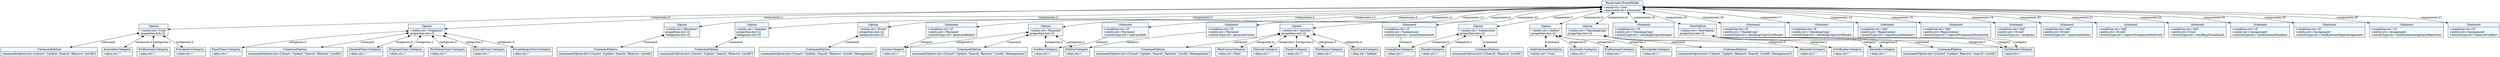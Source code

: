 
    digraph xtext {
    fontname = "Bitstream Vera Sans"
    fontsize = 8
    node[
        shape=record,
        style=filled,
        fillcolor=aliceblue
    ]
    nodesep = 0.3
    edge[dir=black,arrowtail=empty]


4385987888 -> 4386020096 [label="components:0" arrowtail=diamond dir=both]
4386020096 -> 4386018640 [label="command" arrowtail=diamond dir=both]
4386018640[label="{:CommandOption|commandsOption:list=['Insert','Update','Search','Remove','ListAll']\l}"]
4386020096 -> 4386017576 [label="categories:0" arrowtail=diamond dir=both]
4386017576[label="{Associado:Category|+alias:str=''\l}"]
4386020096 -> 4386020040 [label="categories:1" arrowtail=diamond dir=both]
4386020040[label="{Profissional:Category|+alias:str=''\l}"]
4386020096 -> 4386019088 [label="categories:2" arrowtail=diamond dir=both]
4386019088[label="{Estudante:Category|+alias:str=''\l}"]
4386020096[label="{:Option|+entity:str='User'\lproperties:list=[]\l}"]
4385987888 -> 4386018080 [label="components:1" arrowtail=diamond dir=both]
4386018080 -> 4386021104 [label="command" arrowtail=diamond dir=both]
4386021104[label="{:CommandOption|commandsOption:list=['Insert','Update','Search','Remove','ListAll']\l}"]
4386018080 -> 4386019480 [label="categories:0" arrowtail=diamond dir=both]
4386019480[label="{GeneralChair:Category|+alias:str=''\l}"]
4386018080 -> 4386055672 [label="categories:1" arrowtail=diamond dir=both]
4386055672[label="{ProgramChair:Category|+alias:str=''\l}"]
4386018080 -> 4386057576 [label="categories:2" arrowtail=diamond dir=both]
4386057576[label="{WorkshopChair:Category|+alias:str=''\l}"]
4386018080 -> 4386056904 [label="categories:3" arrowtail=diamond dir=both]
4386056904[label="{TutorialChair:Category|+alias:str=''\l}"]
4386018080 -> 4386056680 [label="categories:4" arrowtail=diamond dir=both]
4386056680[label="{ProceedingsChair:Category|+alias:str=''\l}"]
4386018080 -> 4386055616 [label="categories:5" arrowtail=diamond dir=both]
4386055616[label="{PanelChair:Category|+alias:str=''\l}"]
4386018080[label="{:Option|+entity:str='Organizer'\lproperties:list=[]\l}"]
4385987888 -> 4386017968 [label="components:2" arrowtail=diamond dir=both]
4386017968 -> 4386018024 [label="command" arrowtail=diamond dir=both]
4386018024[label="{:CommandOption|commandsOption:list=['Insert','Update','Search','Remove','ListAll']\l}"]
4386017968[label="{:Option|+entity:str='Reviewer'\lproperties:list=[]\lcategories:list=[]\l}"]
4385987888 -> 4386018416 [label="components:3" arrowtail=diamond dir=both]
4386018416 -> 4386054272 [label="command" arrowtail=diamond dir=both]
4386054272[label="{:CommandOption|commandsOption:list=['Insert','Update','Search','Remove','ListAll']\l}"]
4386018416[label="{:Option|+entity:str='Speaker'\lproperties:list=[]\lcategories:list=[]\l}"]
4385987888 -> 4386054776 [label="components:4" arrowtail=diamond dir=both]
4386054776 -> 4386055280 [label="command" arrowtail=diamond dir=both]
4386055280[label="{:CommandOption|commandsOption:list=['Insert','Update','Search','Remove','ListAll','Management']\l}"]
4386054776[label="{:Option|+entity:str='Event'\lproperties:list=[]\lcategories:list=[]\l}"]
4385987888 -> 4386055224 [label="components:5" arrowtail=diamond dir=both]
4386055224 -> 4386054888 [label="command" arrowtail=diamond dir=both]
4386054888[label="{:CommandOption|commandsOption:list=['Insert','Update','Search','Remove','ListAll','Management']\l}"]
4386055224 -> 4386090064 [label="categories:0" arrowtail=diamond dir=both]
4386090064[label="{Avista:Category|+alias:str=''\l}"]
4386055224 -> 4386090120 [label="categories:1" arrowtail=diamond dir=both]
4386090120[label="{Debito:Category|+alias:str=''\l}"]
4386055224 -> 4386090288 [label="categories:2" arrowtail=diamond dir=both]
4386090288[label="{Credito:Category|+alias:str=''\l}"]
4386055224[label="{:Option|+entity:str='Payment'\lproperties:list=[]\l}"]
4385987888 -> 4386054216 [label="components:6" arrowtail=diamond dir=both]
4386054216 -> 4386090344 [label="command" arrowtail=diamond dir=both]
4386090344[label="{:CommandOption|commandsOption:list=['Insert','Update','Search','Remove','ListAll','Management']\l}"]
4386054216 -> 4386090232 [label="categories:0" arrowtail=diamond dir=both]
4386090232[label="{MiniCurso:Category|+alias:str='Mini'\l}"]
4386054216 -> 4386090456 [label="categories:1" arrowtail=diamond dir=both]
4386090456[label="{Tutorial:Category|+alias:str=''\l}"]
4386054216 -> 4386090512 [label="categories:2" arrowtail=diamond dir=both]
4386090512[label="{Painel:Category|+alias:str=''\l}"]
4386054216 -> 4386090624 [label="categories:3" arrowtail=diamond dir=both]
4386090624[label="{Workshop:Category|+alias:str=''\l}"]
4386054216 -> 4386090680 [label="categories:4" arrowtail=diamond dir=both]
4386090680[label="{MainTrack:Category|+alias:str='hidden'\l}"]
4386054216[label="{:Option|+entity:str='Activity'\lproperties:list=[]\l}"]
4385987888 -> 4386087712 [label="components:7" arrowtail=diamond dir=both]
4386087712 -> 4386090736 [label="command" arrowtail=diamond dir=both]
4386090736[label="{:CommandOption|commandsOption:list=['Search','Remove','ListAll']\l}"]
4386087712 -> 4386090792 [label="categories:0" arrowtail=diamond dir=both]
4386090792[label="{Completa:Category|+alias:str=''\l}"]
4386087712 -> 4386090848 [label="categories:1" arrowtail=diamond dir=both]
4386090848[label="{Parcial:Category|+alias:str=''\l}"]
4386087712[label="{:Option|+entity:str='Submission'\lproperties:list=[]\l}"]
4385987888 -> 4386090400 [label="components:8" arrowtail=diamond dir=both]
4386090400 -> 4386090960 [label="command" arrowtail=diamond dir=both]
4386090960[label="{:SubCommandInOption|+entity:str='User'\l}"]
4386090400 -> 4386218056 [label="categories:0" arrowtail=diamond dir=both]
4386218056[label="{Associado:Category|+alias:str=''\l}"]
4386090400 -> 4386218112 [label="categories:1" arrowtail=diamond dir=both]
4386218112[label="{Profissional:Category|+alias:str=''\l}"]
4386090400 -> 4386218224 [label="categories:2" arrowtail=diamond dir=both]
4386218224[label="{Estudante:Category|+alias:str=''\l}"]
4386090400[label="{:Option|+entity:str='Author'\lproperties:list=[]\l}"]
4385987888 -> 4386090568 [label="components:9" arrowtail=diamond dir=both]
4386090568 -> 4386090008 [label="command" arrowtail=diamond dir=both]
4386090008[label="{:CommandOption|commandsOption:list=['Insert','Update','Remove','Search','ListAll','Management']\l}"]
4386090568 -> 4386218168 [label="categories:0" arrowtail=diamond dir=both]
4386218168[label="{Atestado:Category|+alias:str=''\l}"]
4386090568 -> 4386218392 [label="categories:1" arrowtail=diamond dir=both]
4386218392[label="{Certificado:Category|+alias:str=''\l}"]
4386090568[label="{:Option|+entity:str='CheckingCopy'\lproperties:list=[]\l}"]
4385987888 -> 4386090904 [label="components:10" arrowtail=diamond dir=both]
4386090904 -> 4386218504 [label="command" arrowtail=diamond dir=both]
4386218504[label="{:CommandOption|commandsOption:list=['Insert','Update','Remove','Search','ListAll']\l}"]
4386090904 -> 4386218448 [label="categories:0" arrowtail=diamond dir=both]
4386218448[label="{Atestado:Category|+alias:str=''\l}"]
4386090904 -> 4386218616 [label="categories:1" arrowtail=diamond dir=both]
4386218616[label="{Certificado:Category|+alias:str=''\l}"]
4386090904[label="{:NewOption|+entity:str='NewOption'\lproperties:list=[]\l}"]
4385987888 -> 4386218336 [label="components:11" arrowtail=diamond dir=both]
4386218336 -> 4386090288 [label="category" ]
4386218336[label="{:Statment|+condition:str='if'\l+entity:str='Payment'\l+actionType:str='askCardInfo'\l}"]
4385987888 -> 4386218560 [label="components:12" arrowtail=diamond dir=both]
4386218560 -> 4386090120 [label="category" ]
4386218560[label="{:Statment|+condition:str='if'\l+entity:str='Payment'\l+actionType:str='generateCarne'\l}"]
4385987888 -> 4386218784 [label="components:13" arrowtail=diamond dir=both]
4386218784 -> 4386090064 [label="category" ]
4386218784[label="{:Statment|+condition:str='if'\l+entity:str='Payment'\l+actionType:str='generateBoleto'\l}"]
4385987888 -> 4386218840 [label="components:14" arrowtail=diamond dir=both]
4386218840[label="{:Statment|+condition:str='def'\l+entity:str='Registration'\l+actionType:str='reportsListofAuthors'\l}"]
4385987888 -> 4386218952 [label="components:15" arrowtail=diamond dir=both]
4386218952[label="{:Statment|+condition:str='def'\l+entity:str='Registration'\l+actionType:str='reportsFrequencyPerActivity'\l}"]
4385987888 -> 4386219008 [label="components:16" arrowtail=diamond dir=both]
4386219008 -> 4386218448 [label="category" ]
4386219008[label="{:Statment|+condition:str='if'\l+entity:str='CheckingCopy'\l+actionType:str='checkingCopyAtestado'\l}"]
4385987888 -> 4386219064 [label="components:17" arrowtail=diamond dir=both]
4386219064 -> 4386218616 [label="category" ]
4386219064[label="{:Statment|+condition:str='if'\l+entity:str='CheckingCopy'\l+actionType:str='checkingCopyCertificado'\l}"]
4385987888 -> 4386219176 [label="components:18" arrowtail=diamond dir=both]
4386219176 -> 4386218616 [label="category" ]
4386219176[label="{:Statment|+condition:str='if'\l+entity:str='CheckiCopy'\l+actionType:str='checkingCopyCertificado'\l}"]
4385987888 -> 4386219288 [label="components:19" arrowtail=diamond dir=both]
4386219288[label="{:Statment|+condition:str='def'\l+entity:str='Event'\l+actionType:str='program'\l}"]
4385987888 -> 4386219400 [label="components:20" arrowtail=diamond dir=both]
4386219400[label="{:Statment|+condition:str='def'\l+entity:str='Event'\l+actionType:str='importantDates'\l}"]
4385987888 -> 4386219456 [label="components:21" arrowtail=diamond dir=both]
4386219456[label="{:Statment|+condition:str='def'\l+entity:str='Event'\l+actionType:str='reportsFrequencyPerEvent'\l}"]
4385987888 -> 4386219512 [label="components:22" arrowtail=diamond dir=both]
4386219512 -> 4386090792 [label="category" ]
4386219512[label="{:Statment|+condition:str='if'\l+entity:str='Submission'\l+actionType:str='insertAttachment'\l}"]
4385987888 -> 4386219568 [label="components:23" arrowtail=diamond dir=both]
4386219568[label="{:Statment|+condition:str='def'\l+entity:str='User'\l+actionType:str='sendBugTrackEmail'\l}"]
4385987888 -> 4386219680 [label="components:24" arrowtail=diamond dir=both]
4386219680[label="{:Statment|+condition:str='if'\l+entity:str='Assignment'\l+actionType:str='notificationsDeadline'\l}"]
4385987888 -> 4386219736 [label="components:25" arrowtail=diamond dir=both]
4386219736[label="{:Statment|+condition:str='if'\l+entity:str='Assignment'\l+actionType:str='notificationsPaperAssignemnt'\l}"]
4385987888 -> 4386219792 [label="components:26" arrowtail=diamond dir=both]
4386219792[label="{:Statment|+condition:str='if'\l+entity:str='Assignment'\l+actionType:str='notificationsAceptanceRejection'\l}"]
4385987888 -> 4386219848 [label="components:27" arrowtail=diamond dir=both]
4386219848[label="{:Statment|+condition:str='if'\l+entity:str='Assignment'\l+actionType:str='interestConflict'\l}"]
4385987888[label="{RiseEvents:EventModel|+email:str='rise'\l+password:str='password'\l}"]

}
